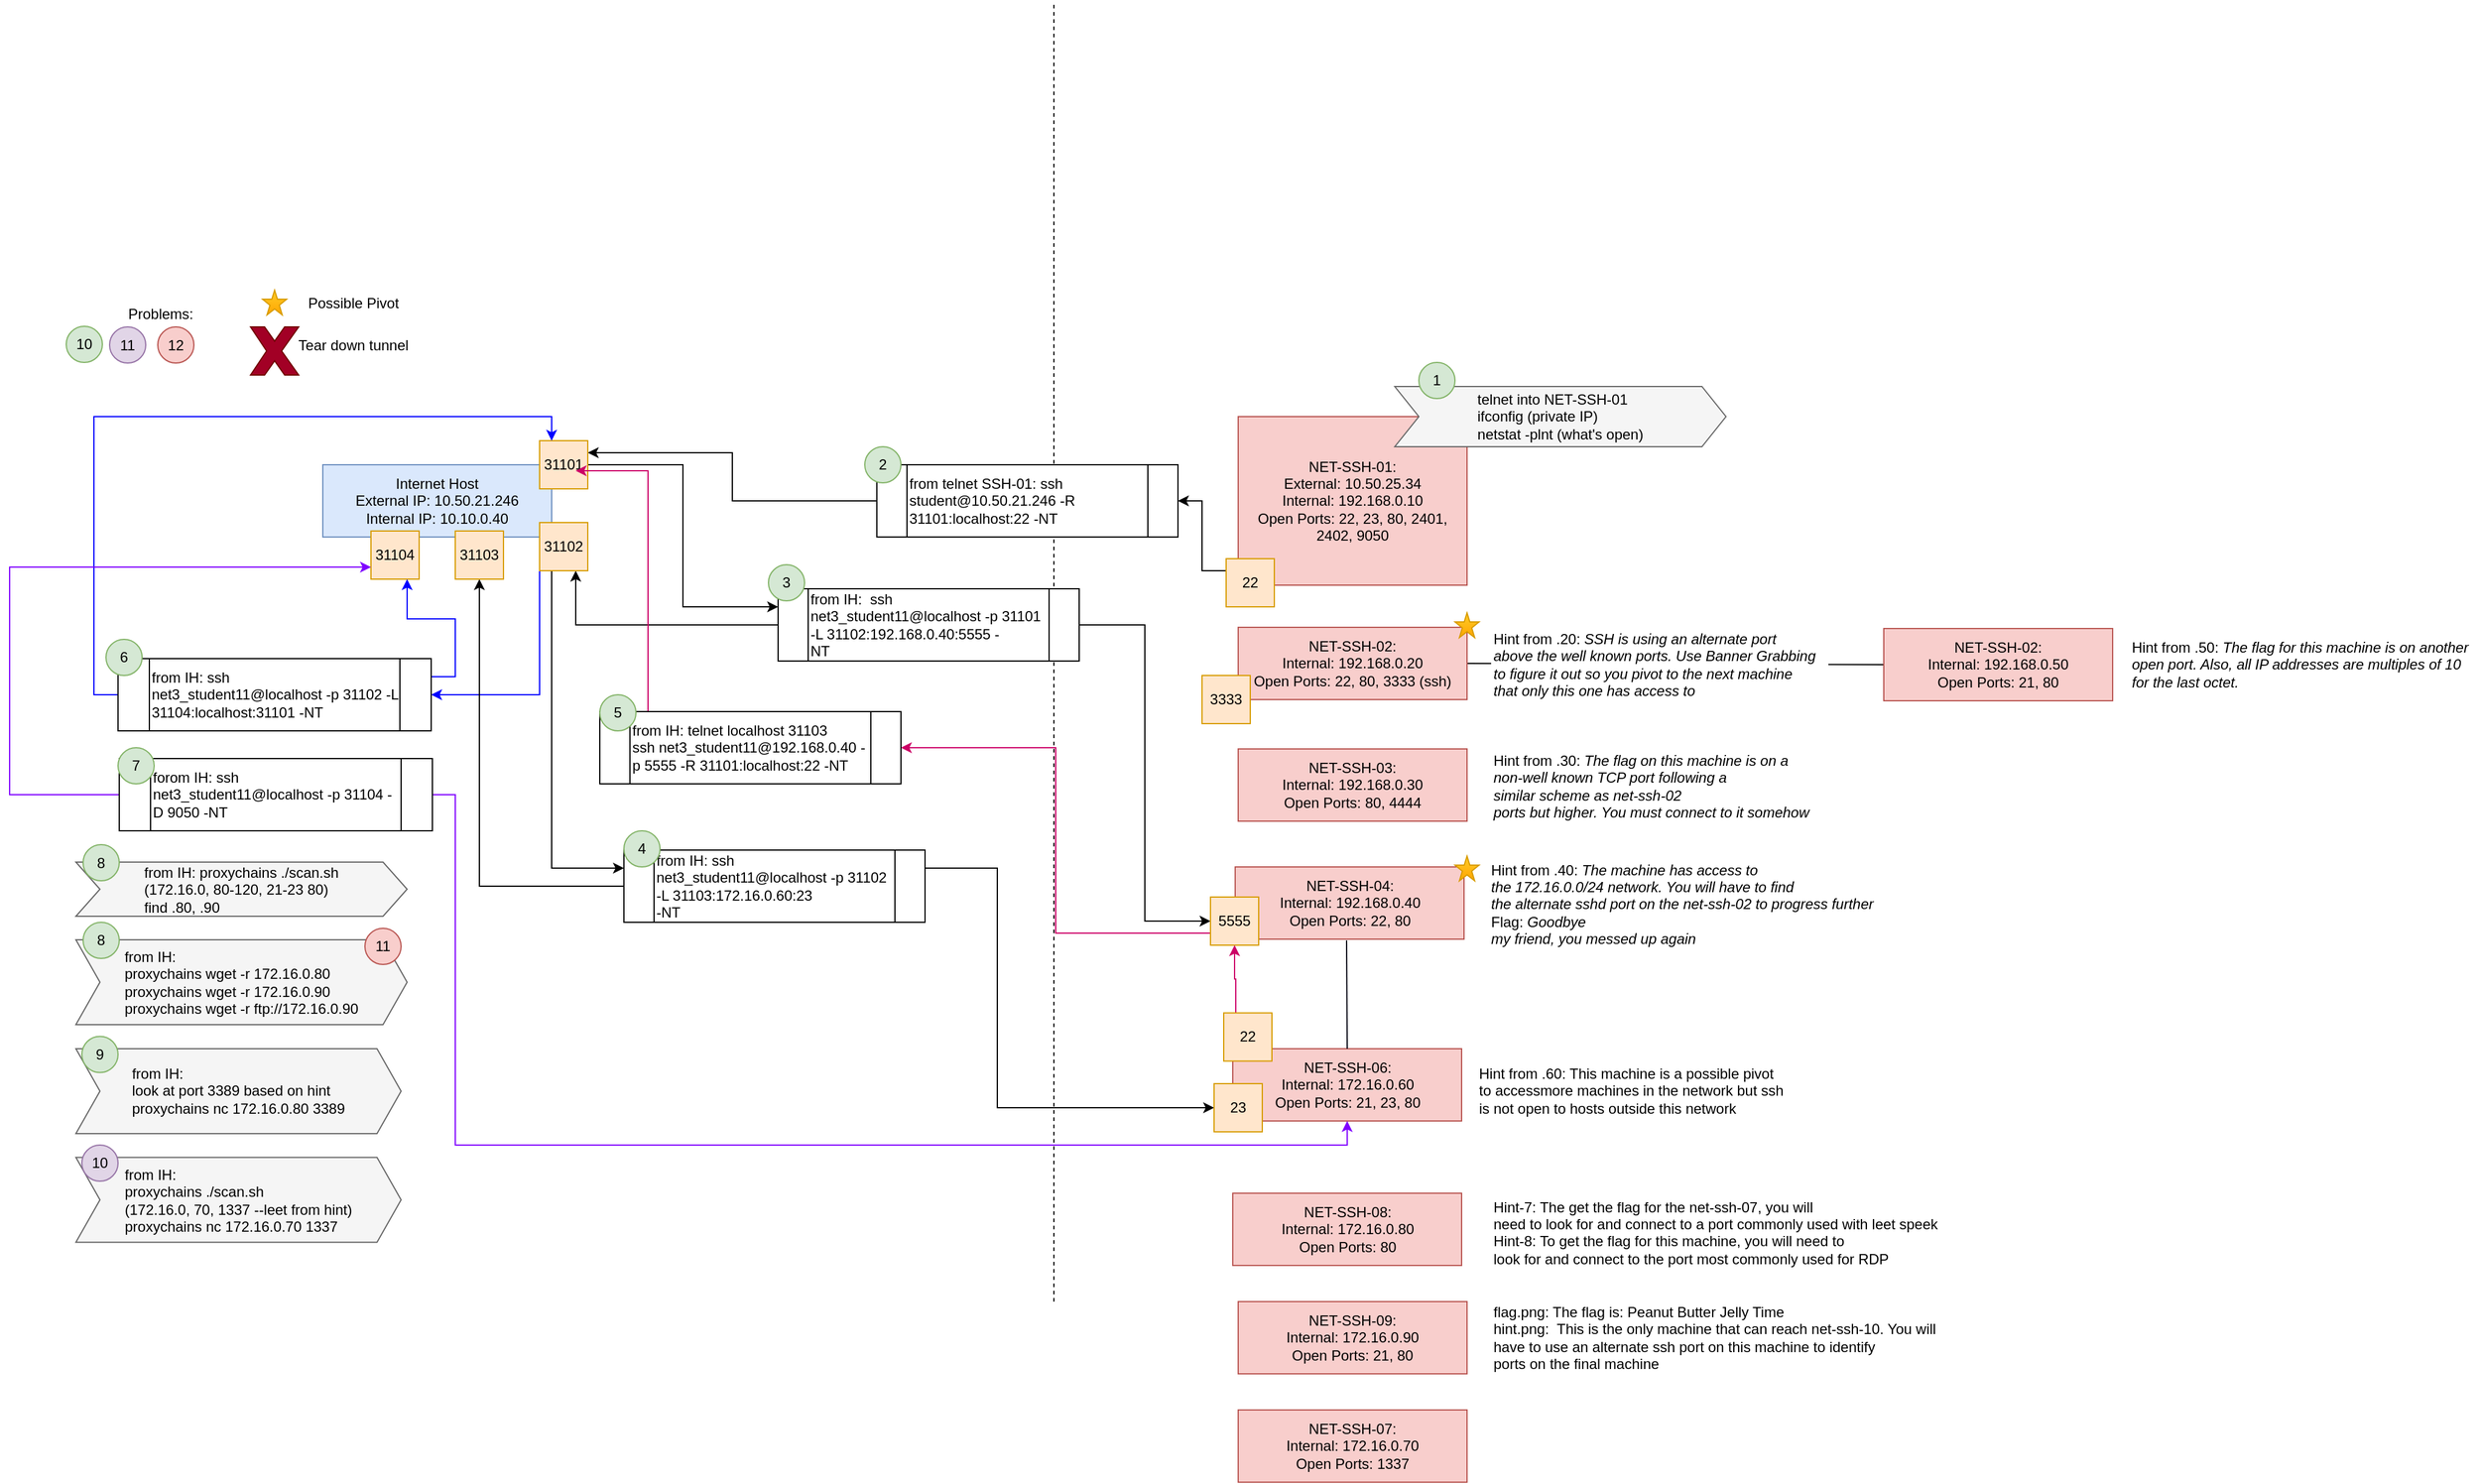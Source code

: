 <mxfile version="16.5.6" type="github">
  <diagram id="JSSCa7bkJR9PmikTlj4o" name="Page-1">
    <mxGraphModel dx="1906" dy="1605" grid="1" gridSize="10" guides="1" tooltips="1" connect="1" arrows="1" fold="1" page="1" pageScale="1" pageWidth="850" pageHeight="1100" math="0" shadow="0">
      <root>
        <mxCell id="0" />
        <mxCell id="1" parent="0" />
        <mxCell id="V4ygMix9neK_rHeA2cn2-54" value="" style="endArrow=none;dashed=1;html=1;rounded=0;fontColor=#000000;startArrow=none;" parent="1" edge="1">
          <mxGeometry width="50" height="50" relative="1" as="geometry">
            <mxPoint x="487" y="890" as="sourcePoint" />
            <mxPoint x="487" y="-190" as="targetPoint" />
          </mxGeometry>
        </mxCell>
        <mxCell id="V4ygMix9neK_rHeA2cn2-47" value="" style="endArrow=none;html=1;rounded=0;fontColor=#99FF99;exitX=1;exitY=0.5;exitDx=0;exitDy=0;entryX=0;entryY=0.5;entryDx=0;entryDy=0;" parent="1" source="duze3X__lLn2EJtRwXXi-15" target="V4ygMix9neK_rHeA2cn2-45" edge="1">
          <mxGeometry width="50" height="50" relative="1" as="geometry">
            <mxPoint x="820" y="520" as="sourcePoint" />
            <mxPoint x="1170" y="360" as="targetPoint" />
          </mxGeometry>
        </mxCell>
        <mxCell id="2QfLTyrHY2M2lkCo5Ux--1" value="Internet Host&lt;br&gt;External IP: 10.50.21.246&lt;br&gt;Internal IP: 10.10.0.40" style="rounded=0;whiteSpace=wrap;html=1;fillColor=#dae8fc;strokeColor=#6c8ebf;" parent="1" vertex="1">
          <mxGeometry x="-120" y="195" width="190" height="60" as="geometry" />
        </mxCell>
        <mxCell id="2QfLTyrHY2M2lkCo5Ux--8" value="NET-SSH-01:&lt;br&gt;External: 10.50.25.34&lt;br&gt;Internal:&amp;nbsp;192.168.0.10&lt;br&gt;Open Ports: 22, 23, 80, 2401, 2402, 9050" style="rounded=0;whiteSpace=wrap;html=1;fillColor=#f8cecc;strokeColor=#b85450;" parent="1" vertex="1">
          <mxGeometry x="640" y="155" width="190" height="140" as="geometry" />
        </mxCell>
        <mxCell id="duze3X__lLn2EJtRwXXi-10" style="edgeStyle=orthogonalEdgeStyle;rounded=0;orthogonalLoop=1;jettySize=auto;html=1;exitX=0;exitY=0.5;exitDx=0;exitDy=0;entryX=1;entryY=0.25;entryDx=0;entryDy=0;" parent="1" source="duze3X__lLn2EJtRwXXi-2" target="duze3X__lLn2EJtRwXXi-9" edge="1">
          <mxGeometry relative="1" as="geometry" />
        </mxCell>
        <mxCell id="duze3X__lLn2EJtRwXXi-2" value="from telnet SSH-01: ssh student@10.50.21.246 -R 31101:localhost:22 -NT" style="shape=process;whiteSpace=wrap;html=1;backgroundOutline=1;align=left;" parent="1" vertex="1">
          <mxGeometry x="340" y="195" width="250" height="60" as="geometry" />
        </mxCell>
        <mxCell id="duze3X__lLn2EJtRwXXi-6" style="edgeStyle=orthogonalEdgeStyle;rounded=0;orthogonalLoop=1;jettySize=auto;html=1;exitX=0;exitY=0.25;exitDx=0;exitDy=0;entryX=1;entryY=0.5;entryDx=0;entryDy=0;" parent="1" source="duze3X__lLn2EJtRwXXi-5" target="duze3X__lLn2EJtRwXXi-2" edge="1">
          <mxGeometry relative="1" as="geometry" />
        </mxCell>
        <mxCell id="duze3X__lLn2EJtRwXXi-5" value="22" style="whiteSpace=wrap;html=1;aspect=fixed;fillColor=#ffe6cc;strokeColor=#d79b00;" parent="1" vertex="1">
          <mxGeometry x="630" y="273" width="40" height="40" as="geometry" />
        </mxCell>
        <mxCell id="V4ygMix9neK_rHeA2cn2-27" style="edgeStyle=orthogonalEdgeStyle;rounded=0;orthogonalLoop=1;jettySize=auto;html=1;exitX=1;exitY=0.5;exitDx=0;exitDy=0;entryX=0;entryY=0.25;entryDx=0;entryDy=0;" parent="1" source="duze3X__lLn2EJtRwXXi-9" target="V4ygMix9neK_rHeA2cn2-17" edge="1">
          <mxGeometry relative="1" as="geometry" />
        </mxCell>
        <mxCell id="duze3X__lLn2EJtRwXXi-9" value="31101" style="whiteSpace=wrap;html=1;aspect=fixed;fillColor=#ffe6cc;strokeColor=#d79b00;" parent="1" vertex="1">
          <mxGeometry x="60" y="175" width="40" height="40" as="geometry" />
        </mxCell>
        <mxCell id="duze3X__lLn2EJtRwXXi-15" value="NET-SSH-02:&lt;br&gt;Internal:&amp;nbsp;192.168.0.20&lt;br&gt;Open Ports: 22, 80, 3333 (ssh)" style="rounded=0;whiteSpace=wrap;html=1;fillColor=#f8cecc;strokeColor=#b85450;" parent="1" vertex="1">
          <mxGeometry x="640" y="330" width="190" height="60" as="geometry" />
        </mxCell>
        <mxCell id="duze3X__lLn2EJtRwXXi-16" value="NET-SSH-03:&lt;br&gt;Internal:&amp;nbsp;192.168.0.30&lt;br&gt;Open Ports: 80, 4444" style="rounded=0;whiteSpace=wrap;html=1;fillColor=#f8cecc;strokeColor=#b85450;" parent="1" vertex="1">
          <mxGeometry x="640" y="431" width="190" height="60" as="geometry" />
        </mxCell>
        <mxCell id="duze3X__lLn2EJtRwXXi-17" value="NET-SSH-04:&lt;br&gt;Internal:&amp;nbsp;192.168.0.40&lt;br&gt;Open Ports: 22, 80" style="rounded=0;whiteSpace=wrap;html=1;fillColor=#f8cecc;strokeColor=#b85450;" parent="1" vertex="1">
          <mxGeometry x="637.5" y="529" width="190" height="60" as="geometry" />
        </mxCell>
        <mxCell id="mYg_Y59IcBYT0eOCHOQk-1" value="&lt;div style=&quot;text-align: left&quot;&gt;&lt;span style=&quot;color: rgb(0 , 0 , 0)&quot;&gt;telnet into NET-SSH-01&amp;nbsp;&lt;/span&gt;&lt;/div&gt;&lt;div style=&quot;text-align: left&quot;&gt;&lt;span style=&quot;color: rgb(0 , 0 , 0)&quot;&gt;ifconfig (private IP)&lt;/span&gt;&lt;/div&gt;&lt;div style=&quot;text-align: left&quot;&gt;&lt;span style=&quot;color: rgb(0 , 0 , 0)&quot;&gt;netstat -plnt (what&#39;s open)&lt;/span&gt;&lt;/div&gt;" style="shape=step;perimeter=stepPerimeter;whiteSpace=wrap;html=1;fixedSize=1;align=center;fillColor=#f5f5f5;fontColor=#333333;strokeColor=#666666;" parent="1" vertex="1">
          <mxGeometry x="770" y="130" width="275" height="50" as="geometry" />
        </mxCell>
        <mxCell id="duze3X__lLn2EJtRwXXi-3" value="1" style="ellipse;whiteSpace=wrap;html=1;aspect=fixed;fillColor=#d5e8d4;strokeColor=#82b366;" parent="1" vertex="1">
          <mxGeometry x="790" y="110" width="30" height="30" as="geometry" />
        </mxCell>
        <mxCell id="duze3X__lLn2EJtRwXXi-19" value="2" style="ellipse;whiteSpace=wrap;html=1;aspect=fixed;fillColor=#d5e8d4;strokeColor=#82b366;" parent="1" vertex="1">
          <mxGeometry x="330" y="180" width="30" height="30" as="geometry" />
        </mxCell>
        <mxCell id="duze3X__lLn2EJtRwXXi-23" value="Problems:" style="text;html=1;align=center;verticalAlign=middle;resizable=0;points=[];autosize=1;strokeColor=none;fillColor=none;" parent="1" vertex="1">
          <mxGeometry x="-290" y="60" width="70" height="20" as="geometry" />
        </mxCell>
        <mxCell id="duze3X__lLn2EJtRwXXi-24" value="Hint from .20:&amp;nbsp;&lt;i&gt;&lt;span style=&quot;font-size: 9pt ; line-height: 107%&quot;&gt;SSH is using an alternate port &lt;br&gt;above the well known ports. Use Banner Grabbing &lt;br&gt;to figure it out so you pivot to the next machine &lt;br&gt;that only this one has access to&lt;/span&gt;&lt;/i&gt;" style="text;html=1;align=left;verticalAlign=middle;resizable=0;points=[];autosize=1;strokeColor=none;fillColor=#FFFFFF;" parent="1" vertex="1">
          <mxGeometry x="850" y="331" width="280" height="60" as="geometry" />
        </mxCell>
        <mxCell id="duze3X__lLn2EJtRwXXi-25" value="Hint from .30: &lt;i&gt;The flag on this machine is on a &lt;br&gt;non-well known TCP port following a &lt;br&gt;similar scheme as net-ssh-02 &lt;br&gt;ports but higher. You must connect to it somehow&amp;nbsp;&lt;/i&gt;&amp;nbsp;" style="text;html=1;align=left;verticalAlign=middle;resizable=0;points=[];autosize=1;strokeColor=none;fillColor=none;" parent="1" vertex="1">
          <mxGeometry x="850" y="432" width="280" height="60" as="geometry" />
        </mxCell>
        <mxCell id="duze3X__lLn2EJtRwXXi-27" value="&lt;div&gt;Hint from .40: &lt;i&gt;The machine has access to&amp;nbsp;&lt;/i&gt;&lt;/div&gt;&lt;div&gt;&lt;i&gt;the 172.16.0.0/24 network. You will have to find&amp;nbsp;&lt;/i&gt;&lt;/div&gt;&lt;div&gt;&lt;i&gt;the alternate sshd port on the net-ssh-02 to progress further&lt;/i&gt;&lt;/div&gt;&lt;div&gt;Flag: &lt;i&gt;Goodbye&lt;/i&gt;&lt;/div&gt;&lt;div&gt;&lt;i&gt;my friend, you messed up again&lt;/i&gt;&lt;/div&gt;" style="text;html=1;align=left;verticalAlign=middle;resizable=0;points=[];autosize=1;strokeColor=none;fillColor=none;" parent="1" vertex="1">
          <mxGeometry x="847.5" y="520" width="330" height="80" as="geometry" />
        </mxCell>
        <mxCell id="V4ygMix9neK_rHeA2cn2-22" style="edgeStyle=orthogonalEdgeStyle;rounded=0;orthogonalLoop=1;jettySize=auto;html=1;exitX=1;exitY=0.5;exitDx=0;exitDy=0;entryX=0;entryY=0.5;entryDx=0;entryDy=0;" parent="1" source="V4ygMix9neK_rHeA2cn2-17" target="WIV3rkEMDpp98gtpgbOe-2" edge="1">
          <mxGeometry relative="1" as="geometry" />
        </mxCell>
        <mxCell id="V4ygMix9neK_rHeA2cn2-28" style="edgeStyle=orthogonalEdgeStyle;rounded=0;orthogonalLoop=1;jettySize=auto;html=1;exitX=0;exitY=0.5;exitDx=0;exitDy=0;entryX=0.75;entryY=1;entryDx=0;entryDy=0;" parent="1" source="V4ygMix9neK_rHeA2cn2-17" target="V4ygMix9neK_rHeA2cn2-29" edge="1">
          <mxGeometry relative="1" as="geometry">
            <mxPoint x="40" y="280" as="targetPoint" />
          </mxGeometry>
        </mxCell>
        <mxCell id="V4ygMix9neK_rHeA2cn2-17" value="from IH:&amp;nbsp;&lt;span&gt;&amp;nbsp;ssh net3_student11@localhost -p 31101 -L 31102:192.168.0.40:5555 -&lt;/span&gt;&lt;div&gt;NT&lt;/div&gt;" style="shape=process;whiteSpace=wrap;html=1;backgroundOutline=1;align=left;" parent="1" vertex="1">
          <mxGeometry x="258" y="298" width="250" height="60" as="geometry" />
        </mxCell>
        <mxCell id="V4ygMix9neK_rHeA2cn2-21" value="3333" style="whiteSpace=wrap;html=1;aspect=fixed;fillColor=#ffe6cc;strokeColor=#d79b00;" parent="1" vertex="1">
          <mxGeometry x="610" y="370" width="40" height="40" as="geometry" />
        </mxCell>
        <mxCell id="WIV3rkEMDpp98gtpgbOe-25" style="edgeStyle=orthogonalEdgeStyle;rounded=0;orthogonalLoop=1;jettySize=auto;html=1;exitX=0.25;exitY=1;exitDx=0;exitDy=0;entryX=0;entryY=0.25;entryDx=0;entryDy=0;" parent="1" source="V4ygMix9neK_rHeA2cn2-29" target="WIV3rkEMDpp98gtpgbOe-23" edge="1">
          <mxGeometry relative="1" as="geometry" />
        </mxCell>
        <mxCell id="rbnCeYtW4sFdPo3E8ZL8-12" style="edgeStyle=orthogonalEdgeStyle;rounded=0;orthogonalLoop=1;jettySize=auto;html=1;exitX=0;exitY=1;exitDx=0;exitDy=0;entryX=1;entryY=0.5;entryDx=0;entryDy=0;strokeColor=#0000FF;" edge="1" parent="1" source="V4ygMix9neK_rHeA2cn2-29" target="WIV3rkEMDpp98gtpgbOe-40">
          <mxGeometry relative="1" as="geometry" />
        </mxCell>
        <mxCell id="V4ygMix9neK_rHeA2cn2-29" value="31102" style="whiteSpace=wrap;html=1;aspect=fixed;fillColor=#ffe6cc;strokeColor=#d79b00;" parent="1" vertex="1">
          <mxGeometry x="60" y="243" width="40" height="40" as="geometry" />
        </mxCell>
        <mxCell id="V4ygMix9neK_rHeA2cn2-40" value="10" style="ellipse;whiteSpace=wrap;html=1;aspect=fixed;fillColor=#d5e8d4;strokeColor=#82b366;" parent="1" vertex="1">
          <mxGeometry x="-333" y="80" width="30" height="30" as="geometry" />
        </mxCell>
        <mxCell id="V4ygMix9neK_rHeA2cn2-45" value="NET-SSH-02:&lt;br&gt;Internal:&amp;nbsp;192.168.0.50&lt;br&gt;Open Ports: 21, 80" style="rounded=0;whiteSpace=wrap;html=1;fillColor=#f8cecc;strokeColor=#b85450;" parent="1" vertex="1">
          <mxGeometry x="1176" y="331" width="190" height="60" as="geometry" />
        </mxCell>
        <mxCell id="V4ygMix9neK_rHeA2cn2-46" value="Hint from .50: &lt;i&gt;The flag for this machine is on another&lt;br&gt;open port. Also, all IP addresses are multiples of 10&lt;br&gt;for the last octet.&lt;br&gt;&lt;/i&gt;" style="text;html=1;align=left;verticalAlign=middle;resizable=0;points=[];autosize=1;strokeColor=none;fillColor=none;" parent="1" vertex="1">
          <mxGeometry x="1380" y="336" width="290" height="50" as="geometry" />
        </mxCell>
        <mxCell id="V4ygMix9neK_rHeA2cn2-48" value="" style="verticalLabelPosition=bottom;verticalAlign=top;html=1;shape=mxgraph.basic.star;strokeColor=#d79b00;fillColor=#ffcd28;gradientColor=#ffa500;" parent="1" vertex="1">
          <mxGeometry x="820" y="318" width="20" height="20.5" as="geometry" />
        </mxCell>
        <mxCell id="V4ygMix9neK_rHeA2cn2-50" value="" style="verticalLabelPosition=bottom;verticalAlign=top;html=1;shape=mxgraph.basic.star;strokeColor=#d79b00;fillColor=#ffcd28;gradientColor=#ffa500;" parent="1" vertex="1">
          <mxGeometry x="-170" y="50" width="20" height="20.5" as="geometry" />
        </mxCell>
        <mxCell id="V4ygMix9neK_rHeA2cn2-51" value="Possible Pivot" style="text;html=1;align=center;verticalAlign=middle;resizable=0;points=[];autosize=1;strokeColor=none;fillColor=none;fontColor=#000000;" parent="1" vertex="1">
          <mxGeometry x="-140" y="50.5" width="90" height="20" as="geometry" />
        </mxCell>
        <mxCell id="V4ygMix9neK_rHeA2cn2-52" value="" style="verticalLabelPosition=bottom;verticalAlign=top;html=1;shape=mxgraph.basic.x;fillColor=#a20025;fontColor=#ffffff;strokeColor=#6F0000;" parent="1" vertex="1">
          <mxGeometry x="-180" y="80.5" width="40" height="40" as="geometry" />
        </mxCell>
        <mxCell id="V4ygMix9neK_rHeA2cn2-53" value="Tear down tunnel" style="text;html=1;align=center;verticalAlign=middle;resizable=0;points=[];autosize=1;strokeColor=none;fillColor=none;fontColor=#000000;" parent="1" vertex="1">
          <mxGeometry x="-150" y="85.5" width="110" height="20" as="geometry" />
        </mxCell>
        <mxCell id="WIV3rkEMDpp98gtpgbOe-1" value="3" style="ellipse;whiteSpace=wrap;html=1;aspect=fixed;fillColor=#d5e8d4;strokeColor=#82b366;" parent="1" vertex="1">
          <mxGeometry x="250" y="278" width="30" height="30" as="geometry" />
        </mxCell>
        <mxCell id="WIV3rkEMDpp98gtpgbOe-38" style="edgeStyle=orthogonalEdgeStyle;rounded=0;orthogonalLoop=1;jettySize=auto;html=1;exitX=0;exitY=0.75;exitDx=0;exitDy=0;entryX=1;entryY=0.5;entryDx=0;entryDy=0;strokeColor=#CC0066;" parent="1" source="WIV3rkEMDpp98gtpgbOe-2" target="WIV3rkEMDpp98gtpgbOe-30" edge="1">
          <mxGeometry relative="1" as="geometry" />
        </mxCell>
        <mxCell id="WIV3rkEMDpp98gtpgbOe-2" value="5555" style="whiteSpace=wrap;html=1;aspect=fixed;fillColor=#ffe6cc;strokeColor=#d79b00;" parent="1" vertex="1">
          <mxGeometry x="617" y="554" width="40" height="40" as="geometry" />
        </mxCell>
        <mxCell id="WIV3rkEMDpp98gtpgbOe-3" value="" style="verticalLabelPosition=bottom;verticalAlign=top;html=1;shape=mxgraph.basic.star;strokeColor=#d79b00;fillColor=#ffcd28;gradientColor=#ffa500;" parent="1" vertex="1">
          <mxGeometry x="820" y="520" width="20" height="20.5" as="geometry" />
        </mxCell>
        <mxCell id="WIV3rkEMDpp98gtpgbOe-5" value="NET-SSH-06:&lt;br&gt;Internal:&amp;nbsp;172.16.0.60&lt;br&gt;Open Ports: 21, 23, 80" style="rounded=0;whiteSpace=wrap;html=1;fillColor=#f8cecc;strokeColor=#b85450;" parent="1" vertex="1">
          <mxGeometry x="635.5" y="680" width="190" height="60" as="geometry" />
        </mxCell>
        <mxCell id="WIV3rkEMDpp98gtpgbOe-19" value="Hint from .60: This machine is a possible pivot &lt;br&gt;to accessmore machines in the network but ssh &lt;br&gt;is not open to hosts outside this network" style="text;html=1;align=left;verticalAlign=middle;resizable=0;points=[];autosize=1;strokeColor=none;fillColor=none;" parent="1" vertex="1">
          <mxGeometry x="838" y="690.25" width="270" height="50" as="geometry" />
        </mxCell>
        <mxCell id="WIV3rkEMDpp98gtpgbOe-26" style="edgeStyle=orthogonalEdgeStyle;rounded=0;orthogonalLoop=1;jettySize=auto;html=1;exitX=1;exitY=0.25;exitDx=0;exitDy=0;entryX=0;entryY=0.5;entryDx=0;entryDy=0;" parent="1" source="WIV3rkEMDpp98gtpgbOe-23" target="WIV3rkEMDpp98gtpgbOe-27" edge="1">
          <mxGeometry relative="1" as="geometry">
            <mxPoint x="1210" y="620" as="targetPoint" />
            <Array as="points">
              <mxPoint x="440" y="530" />
              <mxPoint x="440" y="729" />
            </Array>
          </mxGeometry>
        </mxCell>
        <mxCell id="WIV3rkEMDpp98gtpgbOe-28" style="edgeStyle=orthogonalEdgeStyle;rounded=0;orthogonalLoop=1;jettySize=auto;html=1;exitX=0;exitY=0.5;exitDx=0;exitDy=0;" parent="1" source="WIV3rkEMDpp98gtpgbOe-23" target="WIV3rkEMDpp98gtpgbOe-24" edge="1">
          <mxGeometry relative="1" as="geometry" />
        </mxCell>
        <mxCell id="WIV3rkEMDpp98gtpgbOe-23" value="&lt;div&gt;from IH: ssh net3_student11@localhost -p 31102 -L 31103:172.16.0.60:23&lt;/div&gt;&lt;div&gt;-NT&lt;/div&gt;" style="shape=process;whiteSpace=wrap;html=1;backgroundOutline=1;align=left;" parent="1" vertex="1">
          <mxGeometry x="130" y="515" width="250" height="60" as="geometry" />
        </mxCell>
        <mxCell id="WIV3rkEMDpp98gtpgbOe-24" value="31103" style="whiteSpace=wrap;html=1;aspect=fixed;fillColor=#ffe6cc;strokeColor=#d79b00;" parent="1" vertex="1">
          <mxGeometry x="-10" y="250" width="40" height="40" as="geometry" />
        </mxCell>
        <mxCell id="WIV3rkEMDpp98gtpgbOe-27" value="23" style="whiteSpace=wrap;html=1;aspect=fixed;fillColor=#ffe6cc;strokeColor=#d79b00;" parent="1" vertex="1">
          <mxGeometry x="620" y="709" width="40" height="40" as="geometry" />
        </mxCell>
        <mxCell id="WIV3rkEMDpp98gtpgbOe-33" style="edgeStyle=orthogonalEdgeStyle;rounded=0;orthogonalLoop=1;jettySize=auto;html=1;exitX=0.25;exitY=0;exitDx=0;exitDy=0;strokeColor=#CC0066;" parent="1" source="WIV3rkEMDpp98gtpgbOe-30" edge="1">
          <mxGeometry relative="1" as="geometry">
            <Array as="points">
              <mxPoint x="150" y="400" />
              <mxPoint x="150" y="200" />
            </Array>
            <mxPoint x="90" y="200" as="targetPoint" />
          </mxGeometry>
        </mxCell>
        <mxCell id="WIV3rkEMDpp98gtpgbOe-30" value="from IH: telnet localhost 31103&lt;br&gt;ssh net3_student11@192.168.0.40 -p 5555 -R 31101:localhost:22 -NT" style="shape=process;whiteSpace=wrap;html=1;backgroundOutline=1;align=left;" parent="1" vertex="1">
          <mxGeometry x="110" y="400" width="250" height="60" as="geometry" />
        </mxCell>
        <mxCell id="WIV3rkEMDpp98gtpgbOe-37" style="edgeStyle=orthogonalEdgeStyle;rounded=0;orthogonalLoop=1;jettySize=auto;html=1;exitX=0.25;exitY=0;exitDx=0;exitDy=0;entryX=0.5;entryY=1;entryDx=0;entryDy=0;strokeColor=#CC0066;" parent="1" source="WIV3rkEMDpp98gtpgbOe-36" target="WIV3rkEMDpp98gtpgbOe-2" edge="1">
          <mxGeometry relative="1" as="geometry" />
        </mxCell>
        <mxCell id="WIV3rkEMDpp98gtpgbOe-36" value="22" style="whiteSpace=wrap;html=1;aspect=fixed;fillColor=#ffe6cc;strokeColor=#d79b00;" parent="1" vertex="1">
          <mxGeometry x="628" y="650.25" width="40" height="40" as="geometry" />
        </mxCell>
        <mxCell id="WIV3rkEMDpp98gtpgbOe-39" value="31104" style="whiteSpace=wrap;html=1;aspect=fixed;fillColor=#ffe6cc;strokeColor=#d79b00;" parent="1" vertex="1">
          <mxGeometry x="-80" y="250" width="40" height="40" as="geometry" />
        </mxCell>
        <mxCell id="rbnCeYtW4sFdPo3E8ZL8-11" style="edgeStyle=orthogonalEdgeStyle;rounded=0;orthogonalLoop=1;jettySize=auto;html=1;exitX=1;exitY=0.25;exitDx=0;exitDy=0;entryX=0.75;entryY=1;entryDx=0;entryDy=0;strokeColor=#0000FF;" edge="1" parent="1" source="WIV3rkEMDpp98gtpgbOe-40" target="WIV3rkEMDpp98gtpgbOe-39">
          <mxGeometry relative="1" as="geometry" />
        </mxCell>
        <mxCell id="rbnCeYtW4sFdPo3E8ZL8-13" style="edgeStyle=orthogonalEdgeStyle;rounded=0;orthogonalLoop=1;jettySize=auto;html=1;exitX=0;exitY=0.5;exitDx=0;exitDy=0;entryX=0.25;entryY=0;entryDx=0;entryDy=0;strokeColor=#0000FF;" edge="1" parent="1" source="WIV3rkEMDpp98gtpgbOe-40" target="duze3X__lLn2EJtRwXXi-9">
          <mxGeometry relative="1" as="geometry" />
        </mxCell>
        <mxCell id="WIV3rkEMDpp98gtpgbOe-40" value="from IH: ssh net3_student11@localhost -p 31102 -L 31104:localhost:31101 -NT" style="shape=process;whiteSpace=wrap;html=1;backgroundOutline=1;align=left;" parent="1" vertex="1">
          <mxGeometry x="-290" y="356" width="260" height="60" as="geometry" />
        </mxCell>
        <mxCell id="rbnCeYtW4sFdPo3E8ZL8-1" value="5" style="ellipse;whiteSpace=wrap;html=1;aspect=fixed;fillColor=#d5e8d4;strokeColor=#82b366;" vertex="1" parent="1">
          <mxGeometry x="110" y="386" width="30" height="30" as="geometry" />
        </mxCell>
        <mxCell id="rbnCeYtW4sFdPo3E8ZL8-4" value="" style="endArrow=none;html=1;rounded=0;strokeColor=#00000D;exitX=0.5;exitY=0;exitDx=0;exitDy=0;" edge="1" parent="1" source="WIV3rkEMDpp98gtpgbOe-5">
          <mxGeometry width="50" height="50" relative="1" as="geometry">
            <mxPoint x="390" y="560" as="sourcePoint" />
            <mxPoint x="730" y="590" as="targetPoint" />
          </mxGeometry>
        </mxCell>
        <mxCell id="rbnCeYtW4sFdPo3E8ZL8-7" value="4" style="ellipse;whiteSpace=wrap;html=1;aspect=fixed;fillColor=#d5e8d4;strokeColor=#82b366;" vertex="1" parent="1">
          <mxGeometry x="130" y="499" width="30" height="30" as="geometry" />
        </mxCell>
        <mxCell id="rbnCeYtW4sFdPo3E8ZL8-16" style="edgeStyle=orthogonalEdgeStyle;rounded=0;orthogonalLoop=1;jettySize=auto;html=1;exitX=0;exitY=0.5;exitDx=0;exitDy=0;entryX=0;entryY=0.75;entryDx=0;entryDy=0;strokeColor=#7F00FF;" edge="1" parent="1" source="rbnCeYtW4sFdPo3E8ZL8-14" target="WIV3rkEMDpp98gtpgbOe-39">
          <mxGeometry relative="1" as="geometry">
            <Array as="points">
              <mxPoint x="-380" y="469" />
              <mxPoint x="-380" y="280" />
            </Array>
          </mxGeometry>
        </mxCell>
        <mxCell id="rbnCeYtW4sFdPo3E8ZL8-17" style="edgeStyle=orthogonalEdgeStyle;rounded=0;orthogonalLoop=1;jettySize=auto;html=1;exitX=1;exitY=0.5;exitDx=0;exitDy=0;entryX=0.5;entryY=1;entryDx=0;entryDy=0;strokeColor=#7F00FF;" edge="1" parent="1" source="rbnCeYtW4sFdPo3E8ZL8-14" target="WIV3rkEMDpp98gtpgbOe-5">
          <mxGeometry relative="1" as="geometry">
            <Array as="points">
              <mxPoint x="-10" y="469" />
              <mxPoint x="-10" y="760" />
              <mxPoint x="731" y="760" />
            </Array>
          </mxGeometry>
        </mxCell>
        <mxCell id="rbnCeYtW4sFdPo3E8ZL8-14" value="forom IH: ssh net3_student11@localhost -p 31104 -D 9050 -NT" style="shape=process;whiteSpace=wrap;html=1;backgroundOutline=1;align=left;" vertex="1" parent="1">
          <mxGeometry x="-289" y="439" width="260" height="60" as="geometry" />
        </mxCell>
        <mxCell id="rbnCeYtW4sFdPo3E8ZL8-15" value="6" style="ellipse;whiteSpace=wrap;html=1;aspect=fixed;fillColor=#d5e8d4;strokeColor=#82b366;" vertex="1" parent="1">
          <mxGeometry x="-300" y="340" width="30" height="30" as="geometry" />
        </mxCell>
        <mxCell id="rbnCeYtW4sFdPo3E8ZL8-18" value="7" style="ellipse;whiteSpace=wrap;html=1;aspect=fixed;fillColor=#d5e8d4;strokeColor=#82b366;" vertex="1" parent="1">
          <mxGeometry x="-290" y="430" width="30" height="30" as="geometry" />
        </mxCell>
        <mxCell id="rbnCeYtW4sFdPo3E8ZL8-19" value="&lt;div style=&quot;text-align: left&quot;&gt;&lt;font color=&quot;#000000&quot;&gt;from IH: proxychains ./scan.sh&lt;/font&gt;&lt;/div&gt;&lt;div style=&quot;text-align: left&quot;&gt;&lt;font color=&quot;#000000&quot;&gt;(172.16.0, 80-120, 21-23 80)&lt;/font&gt;&lt;/div&gt;&lt;div style=&quot;text-align: left&quot;&gt;&lt;font color=&quot;#000000&quot;&gt;find .80, .90&lt;/font&gt;&lt;/div&gt;" style="shape=step;perimeter=stepPerimeter;whiteSpace=wrap;html=1;fixedSize=1;align=center;fillColor=#f5f5f5;fontColor=#333333;strokeColor=#666666;" vertex="1" parent="1">
          <mxGeometry x="-325" y="525" width="275" height="45" as="geometry" />
        </mxCell>
        <mxCell id="rbnCeYtW4sFdPo3E8ZL8-20" value="8" style="ellipse;whiteSpace=wrap;html=1;aspect=fixed;fillColor=#d5e8d4;strokeColor=#82b366;" vertex="1" parent="1">
          <mxGeometry x="-319" y="510.5" width="30" height="30" as="geometry" />
        </mxCell>
        <mxCell id="rbnCeYtW4sFdPo3E8ZL8-21" value="NET-SSH-08:&lt;br&gt;Internal:&amp;nbsp;172.16.0.80&lt;br&gt;Open Ports: 80" style="rounded=0;whiteSpace=wrap;html=1;fillColor=#f8cecc;strokeColor=#b85450;" vertex="1" parent="1">
          <mxGeometry x="635.5" y="800" width="190" height="60" as="geometry" />
        </mxCell>
        <mxCell id="rbnCeYtW4sFdPo3E8ZL8-22" value="NET-SSH-09:&lt;br&gt;Internal:&amp;nbsp;172.16.0.90&lt;br&gt;Open Ports: 21, 80" style="rounded=0;whiteSpace=wrap;html=1;fillColor=#f8cecc;strokeColor=#b85450;" vertex="1" parent="1">
          <mxGeometry x="640" y="890" width="190" height="60" as="geometry" />
        </mxCell>
        <mxCell id="rbnCeYtW4sFdPo3E8ZL8-23" value="&lt;div style=&quot;text-align: left&quot;&gt;&lt;font color=&quot;#000000&quot;&gt;from IH:&amp;nbsp;&lt;/font&gt;&lt;/div&gt;&lt;div style=&quot;text-align: left&quot;&gt;&lt;font color=&quot;#000000&quot;&gt;proxychains wget -r 172.16.0.80&lt;/font&gt;&lt;/div&gt;&lt;div style=&quot;text-align: left&quot;&gt;&lt;span style=&quot;color: rgb(0 , 0 , 0)&quot;&gt;proxychains wget -r 172.16.0.90&lt;/span&gt;&lt;font color=&quot;#000000&quot;&gt;&lt;br&gt;&lt;/font&gt;&lt;/div&gt;&lt;div style=&quot;text-align: left&quot;&gt;&lt;span style=&quot;color: rgb(0 , 0 , 0)&quot;&gt;proxychains wget -r ftp://172.16.0.90&lt;/span&gt;&lt;span style=&quot;color: rgb(0 , 0 , 0)&quot;&gt;&lt;br&gt;&lt;/span&gt;&lt;/div&gt;" style="shape=step;perimeter=stepPerimeter;whiteSpace=wrap;html=1;fixedSize=1;align=center;fillColor=#f5f5f5;fontColor=#333333;strokeColor=#666666;" vertex="1" parent="1">
          <mxGeometry x="-325" y="589.5" width="275" height="70.5" as="geometry" />
        </mxCell>
        <mxCell id="rbnCeYtW4sFdPo3E8ZL8-24" value="8" style="ellipse;whiteSpace=wrap;html=1;aspect=fixed;fillColor=#d5e8d4;strokeColor=#82b366;" vertex="1" parent="1">
          <mxGeometry x="-319" y="575" width="30" height="30" as="geometry" />
        </mxCell>
        <mxCell id="rbnCeYtW4sFdPo3E8ZL8-25" value="&lt;div&gt;Hint-7: The get the flag for the net-ssh-07, you will&amp;nbsp;&lt;/div&gt;&lt;div&gt;need to look for and connect to a port commonly used with leet speek&amp;nbsp;&amp;nbsp;&lt;/div&gt;&lt;div&gt;Hint-8: To get the flag for this machine, you will need to&amp;nbsp;&lt;/div&gt;&lt;div&gt;look for and connect to the port most commonly used for RDP&amp;nbsp;&lt;/div&gt;&lt;div&gt;&lt;br&gt;&lt;/div&gt;" style="text;html=1;align=left;verticalAlign=middle;resizable=0;points=[];autosize=1;strokeColor=none;fillColor=none;" vertex="1" parent="1">
          <mxGeometry x="850" y="800" width="390" height="80" as="geometry" />
        </mxCell>
        <mxCell id="rbnCeYtW4sFdPo3E8ZL8-26" value="&lt;div&gt;&lt;div&gt;flag.png: The flag is: Peanut Butter Jelly Time&amp;nbsp;&lt;/div&gt;&lt;div&gt;hint.png:&amp;nbsp; This is the only machine that can reach net-ssh-10. You will&amp;nbsp;&lt;/div&gt;&lt;div&gt;have to use an alternate ssh port on this machine to identify&amp;nbsp;&lt;/div&gt;&lt;div&gt;ports on the final machine&amp;nbsp;&lt;/div&gt;&lt;/div&gt;" style="text;html=1;align=left;verticalAlign=middle;resizable=0;points=[];autosize=1;strokeColor=none;fillColor=none;" vertex="1" parent="1">
          <mxGeometry x="850" y="890" width="390" height="60" as="geometry" />
        </mxCell>
        <mxCell id="rbnCeYtW4sFdPo3E8ZL8-27" value="&lt;div style=&quot;text-align: left&quot;&gt;&lt;font color=&quot;#000000&quot;&gt;from IH:&amp;nbsp;&lt;/font&gt;&lt;/div&gt;&lt;div style=&quot;text-align: left&quot;&gt;&lt;font color=&quot;#000000&quot;&gt;look at port 3389 based on hint&lt;/font&gt;&lt;/div&gt;&lt;div style=&quot;text-align: left&quot;&gt;&lt;font color=&quot;#000000&quot;&gt;proxychains nc 172.16.0.80 3389&lt;br&gt;&lt;/font&gt;&lt;/div&gt;" style="shape=step;perimeter=stepPerimeter;whiteSpace=wrap;html=1;fixedSize=1;align=center;fillColor=#f5f5f5;fontColor=#333333;strokeColor=#666666;" vertex="1" parent="1">
          <mxGeometry x="-325" y="680" width="270" height="70.5" as="geometry" />
        </mxCell>
        <mxCell id="rbnCeYtW4sFdPo3E8ZL8-28" value="9" style="ellipse;whiteSpace=wrap;html=1;aspect=fixed;fillColor=#d5e8d4;strokeColor=#82b366;" vertex="1" parent="1">
          <mxGeometry x="-320" y="669.75" width="30" height="30" as="geometry" />
        </mxCell>
        <mxCell id="rbnCeYtW4sFdPo3E8ZL8-30" value="NET-SSH-07:&lt;br&gt;Internal:&amp;nbsp;172.16.0.70&lt;br&gt;Open Ports: 1337" style="rounded=0;whiteSpace=wrap;html=1;fillColor=#f8cecc;strokeColor=#b85450;" vertex="1" parent="1">
          <mxGeometry x="640" y="980" width="190" height="60" as="geometry" />
        </mxCell>
        <mxCell id="rbnCeYtW4sFdPo3E8ZL8-31" value="11" style="ellipse;whiteSpace=wrap;html=1;aspect=fixed;fillColor=#e1d5e7;strokeColor=#9673a6;" vertex="1" parent="1">
          <mxGeometry x="-297" y="80.5" width="30" height="30" as="geometry" />
        </mxCell>
        <mxCell id="rbnCeYtW4sFdPo3E8ZL8-32" value="&lt;div style=&quot;text-align: left&quot;&gt;&lt;font color=&quot;#000000&quot;&gt;from IH:&amp;nbsp;&lt;/font&gt;&lt;/div&gt;&lt;div style=&quot;text-align: left&quot;&gt;&lt;font color=&quot;#000000&quot;&gt;proxychains ./scan.sh&amp;nbsp;&lt;/font&gt;&lt;/div&gt;&lt;div style=&quot;text-align: left&quot;&gt;&lt;font color=&quot;#000000&quot;&gt;(172.16.0, 70, 1337 --leet from hint)&lt;/font&gt;&lt;/div&gt;&lt;div style=&quot;text-align: left&quot;&gt;&lt;font color=&quot;#000000&quot;&gt;proxychains nc 172.16.0.70 1337&lt;br&gt;&lt;/font&gt;&lt;/div&gt;" style="shape=step;perimeter=stepPerimeter;whiteSpace=wrap;html=1;fixedSize=1;align=center;fillColor=#f5f5f5;fontColor=#333333;strokeColor=#666666;" vertex="1" parent="1">
          <mxGeometry x="-325" y="770.25" width="270" height="70.5" as="geometry" />
        </mxCell>
        <mxCell id="rbnCeYtW4sFdPo3E8ZL8-33" value="10" style="ellipse;whiteSpace=wrap;html=1;aspect=fixed;fillColor=#e1d5e7;strokeColor=#9673a6;" vertex="1" parent="1">
          <mxGeometry x="-320" y="760" width="30" height="30" as="geometry" />
        </mxCell>
        <mxCell id="rbnCeYtW4sFdPo3E8ZL8-34" value="11" style="ellipse;whiteSpace=wrap;html=1;aspect=fixed;fillColor=#f8cecc;strokeColor=#b85450;" vertex="1" parent="1">
          <mxGeometry x="-85" y="580" width="30" height="30" as="geometry" />
        </mxCell>
        <mxCell id="rbnCeYtW4sFdPo3E8ZL8-35" value="12" style="ellipse;whiteSpace=wrap;html=1;aspect=fixed;fillColor=#f8cecc;strokeColor=#b85450;" vertex="1" parent="1">
          <mxGeometry x="-257" y="80.5" width="30" height="30" as="geometry" />
        </mxCell>
      </root>
    </mxGraphModel>
  </diagram>
</mxfile>
